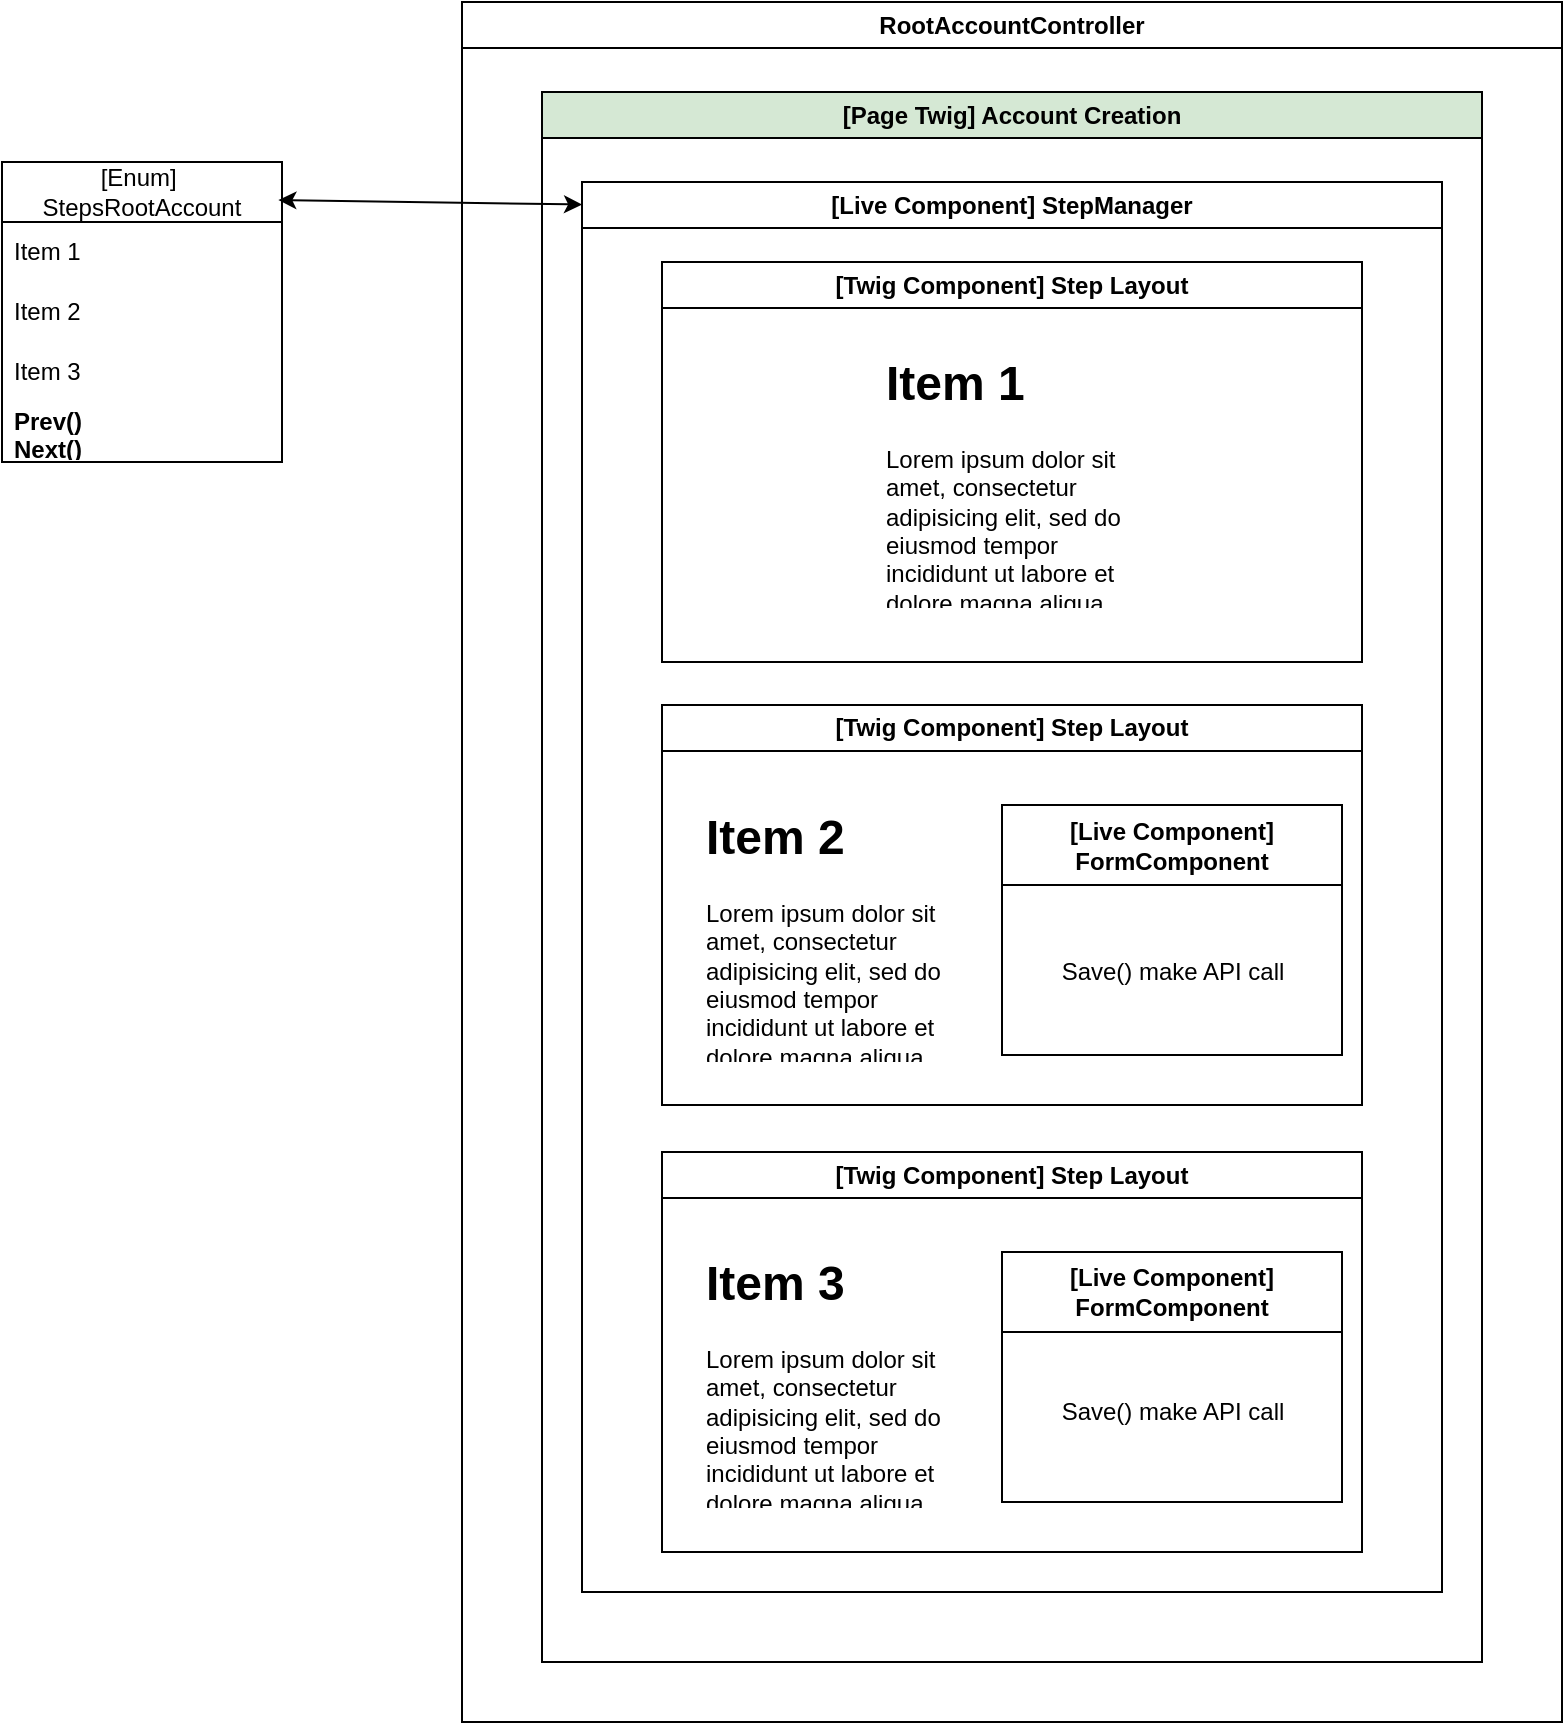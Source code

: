 <mxfile version="24.7.6" pages="2">
  <diagram name="RootAccount" id="hjVhkrp53gZ4-DY3idzN">
    <mxGraphModel dx="2117" dy="661" grid="1" gridSize="10" guides="1" tooltips="1" connect="1" arrows="1" fold="1" page="1" pageScale="1" pageWidth="827" pageHeight="1169" math="0" shadow="0">
      <root>
        <mxCell id="0" />
        <mxCell id="1" parent="0" />
        <mxCell id="vCPiMRCcKwazVJS_ToeS-2" value="RootAccountController" style="swimlane;whiteSpace=wrap;html=1;" vertex="1" parent="1">
          <mxGeometry x="170" y="50" width="550" height="860" as="geometry" />
        </mxCell>
        <mxCell id="vCPiMRCcKwazVJS_ToeS-13" value="[Page Twig] Account Creation" style="swimlane;whiteSpace=wrap;html=1;fillColor=#D5E8D4;" vertex="1" parent="vCPiMRCcKwazVJS_ToeS-2">
          <mxGeometry x="40" y="45" width="470" height="785" as="geometry" />
        </mxCell>
        <mxCell id="vCPiMRCcKwazVJS_ToeS-4" value="[Live Component] StepManager" style="swimlane;whiteSpace=wrap;html=1;" vertex="1" parent="vCPiMRCcKwazVJS_ToeS-13">
          <mxGeometry x="20" y="45" width="430" height="705" as="geometry" />
        </mxCell>
        <mxCell id="vCPiMRCcKwazVJS_ToeS-14" value="[Twig Component] Step Layout" style="swimlane;whiteSpace=wrap;html=1;" vertex="1" parent="vCPiMRCcKwazVJS_ToeS-4">
          <mxGeometry x="40" y="40" width="350" height="200" as="geometry" />
        </mxCell>
        <mxCell id="vCPiMRCcKwazVJS_ToeS-15" value="&lt;h1 style=&quot;margin-top: 0px;&quot;&gt;Item 1&lt;/h1&gt;&lt;p&gt;Lorem ipsum dolor sit amet, consectetur adipisicing elit, sed do eiusmod tempor incididunt ut labore et dolore magna aliqua.&lt;/p&gt;" style="text;html=1;whiteSpace=wrap;overflow=hidden;rounded=0;" vertex="1" parent="vCPiMRCcKwazVJS_ToeS-14">
          <mxGeometry x="110" y="40" width="140" height="130" as="geometry" />
        </mxCell>
        <mxCell id="vCPiMRCcKwazVJS_ToeS-16" value="[Twig Component] Step Layout" style="swimlane;whiteSpace=wrap;html=1;" vertex="1" parent="vCPiMRCcKwazVJS_ToeS-4">
          <mxGeometry x="40" y="261.5" width="350" height="200" as="geometry" />
        </mxCell>
        <mxCell id="vCPiMRCcKwazVJS_ToeS-17" value="[Live Component]&lt;br&gt;&lt;div&gt;FormComponent&lt;/div&gt;" style="swimlane;whiteSpace=wrap;html=1;startSize=40;" vertex="1" parent="vCPiMRCcKwazVJS_ToeS-16">
          <mxGeometry x="170" y="50" width="170" height="125" as="geometry" />
        </mxCell>
        <mxCell id="vCPiMRCcKwazVJS_ToeS-24" value="Save() make API call" style="text;html=1;align=center;verticalAlign=middle;resizable=0;points=[];autosize=1;strokeColor=none;fillColor=none;" vertex="1" parent="vCPiMRCcKwazVJS_ToeS-17">
          <mxGeometry x="20" y="68.5" width="130" height="30" as="geometry" />
        </mxCell>
        <mxCell id="vCPiMRCcKwazVJS_ToeS-18" value="&lt;h1 style=&quot;margin-top: 0px;&quot;&gt;Item 2&lt;/h1&gt;&lt;p&gt;Lorem ipsum dolor sit amet, consectetur adipisicing elit, sed do eiusmod tempor incididunt ut labore et dolore magna aliqua.&lt;/p&gt;" style="text;html=1;whiteSpace=wrap;overflow=hidden;rounded=0;" vertex="1" parent="vCPiMRCcKwazVJS_ToeS-16">
          <mxGeometry x="20" y="45" width="140" height="130" as="geometry" />
        </mxCell>
        <mxCell id="vCPiMRCcKwazVJS_ToeS-19" value="[Twig Component] Step Layout" style="swimlane;whiteSpace=wrap;html=1;" vertex="1" parent="vCPiMRCcKwazVJS_ToeS-4">
          <mxGeometry x="40" y="485" width="350" height="200" as="geometry" />
        </mxCell>
        <mxCell id="vCPiMRCcKwazVJS_ToeS-20" value="[Live Component]&lt;br&gt;&lt;div&gt;FormComponent&lt;/div&gt;" style="swimlane;whiteSpace=wrap;html=1;startSize=40;" vertex="1" parent="vCPiMRCcKwazVJS_ToeS-19">
          <mxGeometry x="170" y="50" width="170" height="125" as="geometry" />
        </mxCell>
        <mxCell id="vCPiMRCcKwazVJS_ToeS-25" value="Save() make API call" style="text;html=1;align=center;verticalAlign=middle;resizable=0;points=[];autosize=1;strokeColor=none;fillColor=none;" vertex="1" parent="vCPiMRCcKwazVJS_ToeS-20">
          <mxGeometry x="20" y="65" width="130" height="30" as="geometry" />
        </mxCell>
        <mxCell id="vCPiMRCcKwazVJS_ToeS-21" value="&lt;h1 style=&quot;margin-top: 0px;&quot;&gt;Item 3&lt;/h1&gt;&lt;p&gt;Lorem ipsum dolor sit amet, consectetur adipisicing elit, sed do eiusmod tempor incididunt ut labore et dolore magna aliqua.&lt;/p&gt;" style="text;html=1;whiteSpace=wrap;overflow=hidden;rounded=0;" vertex="1" parent="vCPiMRCcKwazVJS_ToeS-19">
          <mxGeometry x="20" y="45" width="140" height="130" as="geometry" />
        </mxCell>
        <object label="[Enum]&amp;nbsp;&lt;div&gt;Steps&lt;span style=&quot;background-color: initial;&quot;&gt;RootAccount&lt;/span&gt;&lt;/div&gt;" Methode="Prev()" id="vCPiMRCcKwazVJS_ToeS-7">
          <mxCell style="swimlane;fontStyle=0;childLayout=stackLayout;horizontal=1;startSize=30;horizontalStack=0;resizeParent=1;resizeParentMax=0;resizeLast=0;collapsible=1;marginBottom=0;whiteSpace=wrap;html=1;" vertex="1" parent="1">
            <mxGeometry x="-60" y="130" width="140" height="150" as="geometry" />
          </mxCell>
        </object>
        <mxCell id="vCPiMRCcKwazVJS_ToeS-8" value="Item 1" style="text;strokeColor=none;fillColor=none;align=left;verticalAlign=middle;spacingLeft=4;spacingRight=4;overflow=hidden;points=[[0,0.5],[1,0.5]];portConstraint=eastwest;rotatable=0;whiteSpace=wrap;html=1;" vertex="1" parent="vCPiMRCcKwazVJS_ToeS-7">
          <mxGeometry y="30" width="140" height="30" as="geometry" />
        </mxCell>
        <mxCell id="vCPiMRCcKwazVJS_ToeS-9" value="Item 2" style="text;strokeColor=none;fillColor=none;align=left;verticalAlign=middle;spacingLeft=4;spacingRight=4;overflow=hidden;points=[[0,0.5],[1,0.5]];portConstraint=eastwest;rotatable=0;whiteSpace=wrap;html=1;" vertex="1" parent="vCPiMRCcKwazVJS_ToeS-7">
          <mxGeometry y="60" width="140" height="30" as="geometry" />
        </mxCell>
        <mxCell id="vCPiMRCcKwazVJS_ToeS-10" value="Item 3" style="text;strokeColor=none;fillColor=none;align=left;verticalAlign=middle;spacingLeft=4;spacingRight=4;overflow=hidden;points=[[0,0.5],[1,0.5]];portConstraint=eastwest;rotatable=0;whiteSpace=wrap;html=1;" vertex="1" parent="vCPiMRCcKwazVJS_ToeS-7">
          <mxGeometry y="90" width="140" height="30" as="geometry" />
        </mxCell>
        <mxCell id="vCPiMRCcKwazVJS_ToeS-12" value="&lt;b&gt;Prev()&amp;nbsp;&lt;/b&gt;&lt;div&gt;&lt;b&gt;Next()&lt;/b&gt;&lt;/div&gt;" style="text;strokeColor=none;fillColor=none;align=left;verticalAlign=middle;spacingLeft=4;spacingRight=4;overflow=hidden;points=[[0,0.5],[1,0.5]];portConstraint=eastwest;rotatable=0;whiteSpace=wrap;html=1;" vertex="1" parent="vCPiMRCcKwazVJS_ToeS-7">
          <mxGeometry y="120" width="140" height="30" as="geometry" />
        </mxCell>
        <mxCell id="vCPiMRCcKwazVJS_ToeS-23" value="" style="endArrow=classic;startArrow=classic;html=1;rounded=0;exitX=0.987;exitY=0.127;exitDx=0;exitDy=0;exitPerimeter=0;entryX=0;entryY=0.016;entryDx=0;entryDy=0;entryPerimeter=0;" edge="1" parent="1" source="vCPiMRCcKwazVJS_ToeS-7" target="vCPiMRCcKwazVJS_ToeS-4">
          <mxGeometry width="50" height="50" relative="1" as="geometry">
            <mxPoint x="410" y="340" as="sourcePoint" />
            <mxPoint x="460" y="290" as="targetPoint" />
          </mxGeometry>
        </mxCell>
      </root>
    </mxGraphModel>
  </diagram>
  <diagram id="U9IjpZlLC1RvDgW6Swil" name="AddColllab">
    <mxGraphModel dx="2117" dy="661" grid="1" gridSize="10" guides="1" tooltips="1" connect="1" arrows="1" fold="1" page="1" pageScale="1" pageWidth="827" pageHeight="1169" math="0" shadow="0">
      <root>
        <mxCell id="0" />
        <mxCell id="1" parent="0" />
        <mxCell id="hfBDhMZC0WoVt_mIFutd-1" value="AddCollaboratorController" style="swimlane;whiteSpace=wrap;html=1;fillColor=#D5E8D4;" vertex="1" parent="1">
          <mxGeometry x="170" y="50" width="550" height="860" as="geometry" />
        </mxCell>
        <mxCell id="hfBDhMZC0WoVt_mIFutd-2" value="[Page Twig] addCollaborator" style="swimlane;whiteSpace=wrap;html=1;fillColor=#D5E8D4;" vertex="1" parent="hfBDhMZC0WoVt_mIFutd-1">
          <mxGeometry x="40" y="45" width="470" height="785" as="geometry" />
        </mxCell>
        <mxCell id="hfBDhMZC0WoVt_mIFutd-3" value="[Live Component] StepManager" style="swimlane;whiteSpace=wrap;html=1;" vertex="1" parent="hfBDhMZC0WoVt_mIFutd-2">
          <mxGeometry x="20" y="45" width="430" height="705" as="geometry" />
        </mxCell>
        <mxCell id="hfBDhMZC0WoVt_mIFutd-4" value="[Twig Component] Step Layout" style="swimlane;whiteSpace=wrap;html=1;" vertex="1" parent="hfBDhMZC0WoVt_mIFutd-3">
          <mxGeometry x="40" y="40" width="350" height="200" as="geometry" />
        </mxCell>
        <mxCell id="hfBDhMZC0WoVt_mIFutd-5" value="&lt;h1 style=&quot;margin-top: 0px;&quot;&gt;Item 1&lt;/h1&gt;&lt;p&gt;Lorem ipsum dolor sit amet, consectetur adipisicing elit, sed do eiusmod tempor incididunt ut labore et dolore magna aliqua.&lt;/p&gt;" style="text;html=1;whiteSpace=wrap;overflow=hidden;rounded=0;" vertex="1" parent="hfBDhMZC0WoVt_mIFutd-4">
          <mxGeometry x="110" y="40" width="140" height="130" as="geometry" />
        </mxCell>
        <mxCell id="hfBDhMZC0WoVt_mIFutd-6" value="[Twig Component] Step Layout" style="swimlane;whiteSpace=wrap;html=1;" vertex="1" parent="hfBDhMZC0WoVt_mIFutd-3">
          <mxGeometry x="40" y="261.5" width="350" height="200" as="geometry" />
        </mxCell>
        <mxCell id="hfBDhMZC0WoVt_mIFutd-7" value="[Live Component]&lt;br&gt;&lt;div&gt;FormComponent&lt;/div&gt;" style="swimlane;whiteSpace=wrap;html=1;startSize=40;fillColor=#D5E8D4;" vertex="1" parent="hfBDhMZC0WoVt_mIFutd-6">
          <mxGeometry x="170" y="50" width="170" height="125" as="geometry" />
        </mxCell>
        <mxCell id="hfBDhMZC0WoVt_mIFutd-8" value="Save() make API call" style="text;html=1;align=center;verticalAlign=middle;resizable=0;points=[];autosize=1;strokeColor=none;fillColor=none;" vertex="1" parent="hfBDhMZC0WoVt_mIFutd-7">
          <mxGeometry x="20" y="68.5" width="130" height="30" as="geometry" />
        </mxCell>
        <mxCell id="hfBDhMZC0WoVt_mIFutd-9" value="&lt;h1 style=&quot;margin-top: 0px;&quot;&gt;Item 2&lt;/h1&gt;&lt;p&gt;Lorem ipsum dolor sit amet, consectetur adipisicing elit, sed do eiusmod tempor incididunt ut labore et dolore magna aliqua.&lt;/p&gt;" style="text;html=1;whiteSpace=wrap;overflow=hidden;rounded=0;" vertex="1" parent="hfBDhMZC0WoVt_mIFutd-6">
          <mxGeometry x="20" y="45" width="140" height="130" as="geometry" />
        </mxCell>
        <mxCell id="hfBDhMZC0WoVt_mIFutd-10" value="[Twig Component] Step Layout" style="swimlane;whiteSpace=wrap;html=1;" vertex="1" parent="hfBDhMZC0WoVt_mIFutd-3">
          <mxGeometry x="40" y="485" width="350" height="200" as="geometry" />
        </mxCell>
        <mxCell id="hfBDhMZC0WoVt_mIFutd-11" value="[Live Component]&lt;br&gt;&lt;div&gt;FormComponent&lt;/div&gt;" style="swimlane;whiteSpace=wrap;html=1;startSize=40;fillColor=#D5E8D4;" vertex="1" parent="hfBDhMZC0WoVt_mIFutd-10">
          <mxGeometry x="170" y="50" width="170" height="125" as="geometry" />
        </mxCell>
        <mxCell id="hfBDhMZC0WoVt_mIFutd-12" value="Save() make API call" style="text;html=1;align=center;verticalAlign=middle;resizable=0;points=[];autosize=1;strokeColor=none;fillColor=none;" vertex="1" parent="hfBDhMZC0WoVt_mIFutd-11">
          <mxGeometry x="20" y="65" width="130" height="30" as="geometry" />
        </mxCell>
        <mxCell id="hfBDhMZC0WoVt_mIFutd-13" value="&lt;h1 style=&quot;margin-top: 0px;&quot;&gt;Item 3&lt;/h1&gt;&lt;p&gt;Lorem ipsum dolor sit amet, consectetur adipisicing elit, sed do eiusmod tempor incididunt ut labore et dolore magna aliqua.&lt;/p&gt;" style="text;html=1;whiteSpace=wrap;overflow=hidden;rounded=0;" vertex="1" parent="hfBDhMZC0WoVt_mIFutd-10">
          <mxGeometry x="20" y="45" width="140" height="130" as="geometry" />
        </mxCell>
        <object label="[Enum]&amp;nbsp;&lt;div&gt;Steps&lt;span style=&quot;background-color: initial;&quot;&gt;AddCollaborator&lt;/span&gt;&lt;/div&gt;" Methode="Prev()" id="hfBDhMZC0WoVt_mIFutd-14">
          <mxCell style="swimlane;fontStyle=0;childLayout=stackLayout;horizontal=1;startSize=30;horizontalStack=0;resizeParent=1;resizeParentMax=0;resizeLast=0;collapsible=1;marginBottom=0;whiteSpace=wrap;html=1;fillColor=#D5E8D4;" vertex="1" parent="1">
            <mxGeometry x="-60" y="130" width="140" height="150" as="geometry" />
          </mxCell>
        </object>
        <mxCell id="hfBDhMZC0WoVt_mIFutd-15" value="Item 1" style="text;strokeColor=none;fillColor=none;align=left;verticalAlign=middle;spacingLeft=4;spacingRight=4;overflow=hidden;points=[[0,0.5],[1,0.5]];portConstraint=eastwest;rotatable=0;whiteSpace=wrap;html=1;" vertex="1" parent="hfBDhMZC0WoVt_mIFutd-14">
          <mxGeometry y="30" width="140" height="30" as="geometry" />
        </mxCell>
        <mxCell id="hfBDhMZC0WoVt_mIFutd-16" value="Item 2" style="text;strokeColor=none;fillColor=none;align=left;verticalAlign=middle;spacingLeft=4;spacingRight=4;overflow=hidden;points=[[0,0.5],[1,0.5]];portConstraint=eastwest;rotatable=0;whiteSpace=wrap;html=1;" vertex="1" parent="hfBDhMZC0WoVt_mIFutd-14">
          <mxGeometry y="60" width="140" height="30" as="geometry" />
        </mxCell>
        <mxCell id="hfBDhMZC0WoVt_mIFutd-17" value="Item 3" style="text;strokeColor=none;fillColor=none;align=left;verticalAlign=middle;spacingLeft=4;spacingRight=4;overflow=hidden;points=[[0,0.5],[1,0.5]];portConstraint=eastwest;rotatable=0;whiteSpace=wrap;html=1;" vertex="1" parent="hfBDhMZC0WoVt_mIFutd-14">
          <mxGeometry y="90" width="140" height="30" as="geometry" />
        </mxCell>
        <mxCell id="hfBDhMZC0WoVt_mIFutd-18" value="&lt;b&gt;Prev()&amp;nbsp;&lt;/b&gt;&lt;div&gt;&lt;b&gt;Next()&lt;/b&gt;&lt;/div&gt;" style="text;strokeColor=none;fillColor=none;align=left;verticalAlign=middle;spacingLeft=4;spacingRight=4;overflow=hidden;points=[[0,0.5],[1,0.5]];portConstraint=eastwest;rotatable=0;whiteSpace=wrap;html=1;" vertex="1" parent="hfBDhMZC0WoVt_mIFutd-14">
          <mxGeometry y="120" width="140" height="30" as="geometry" />
        </mxCell>
        <mxCell id="hfBDhMZC0WoVt_mIFutd-19" value="" style="endArrow=classic;startArrow=classic;html=1;rounded=0;exitX=0.987;exitY=0.127;exitDx=0;exitDy=0;exitPerimeter=0;entryX=0;entryY=0.016;entryDx=0;entryDy=0;entryPerimeter=0;" edge="1" parent="1" source="hfBDhMZC0WoVt_mIFutd-14" target="hfBDhMZC0WoVt_mIFutd-3">
          <mxGeometry width="50" height="50" relative="1" as="geometry">
            <mxPoint x="410" y="340" as="sourcePoint" />
            <mxPoint x="460" y="290" as="targetPoint" />
          </mxGeometry>
        </mxCell>
      </root>
    </mxGraphModel>
  </diagram>
</mxfile>
